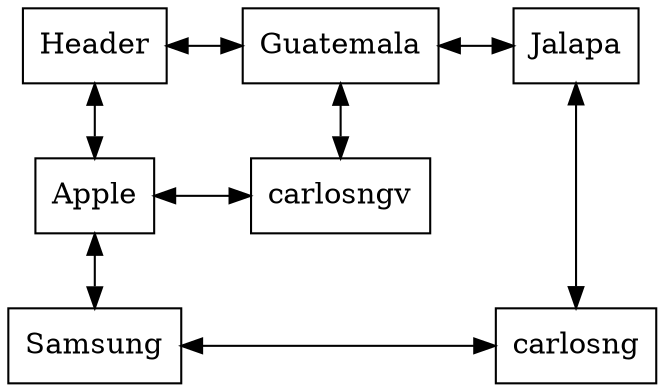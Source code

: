 digraph g{
rankdir = TB;
node [shape=rectangle, height=0.5, width=0.5];
graph[ nodesep = 0.5];
node0 [label="Header"];
Guatemala[label="Guatemala"]
Jalapa[label="Jalapa"]
node0->Guatemala[dir=both];
Guatemala->Jalapa[dir=both];
Apple[label="Apple"]
Samsung[label="Samsung"]
node0->Apple[dir=both];
Apple->Samsung[dir=both];
carlosngv[label="carlosngv"]
Apple->carlosngv[constraint=false, dir=both];
{rank=same; Apple; carlosngv;}
Guatemala->carlosngv[dir=both]
carlosngv[label="carlosngv"]
carlosng[label="carlosng"]
Samsung->carlosng[constraint=false, dir=both];
{rank=same; Samsung; carlosng;}
Jalapa->carlosng[dir=both]
carlosng[label="carlosng"]
{rank=same; node0; Guatemala; Jalapa;}}